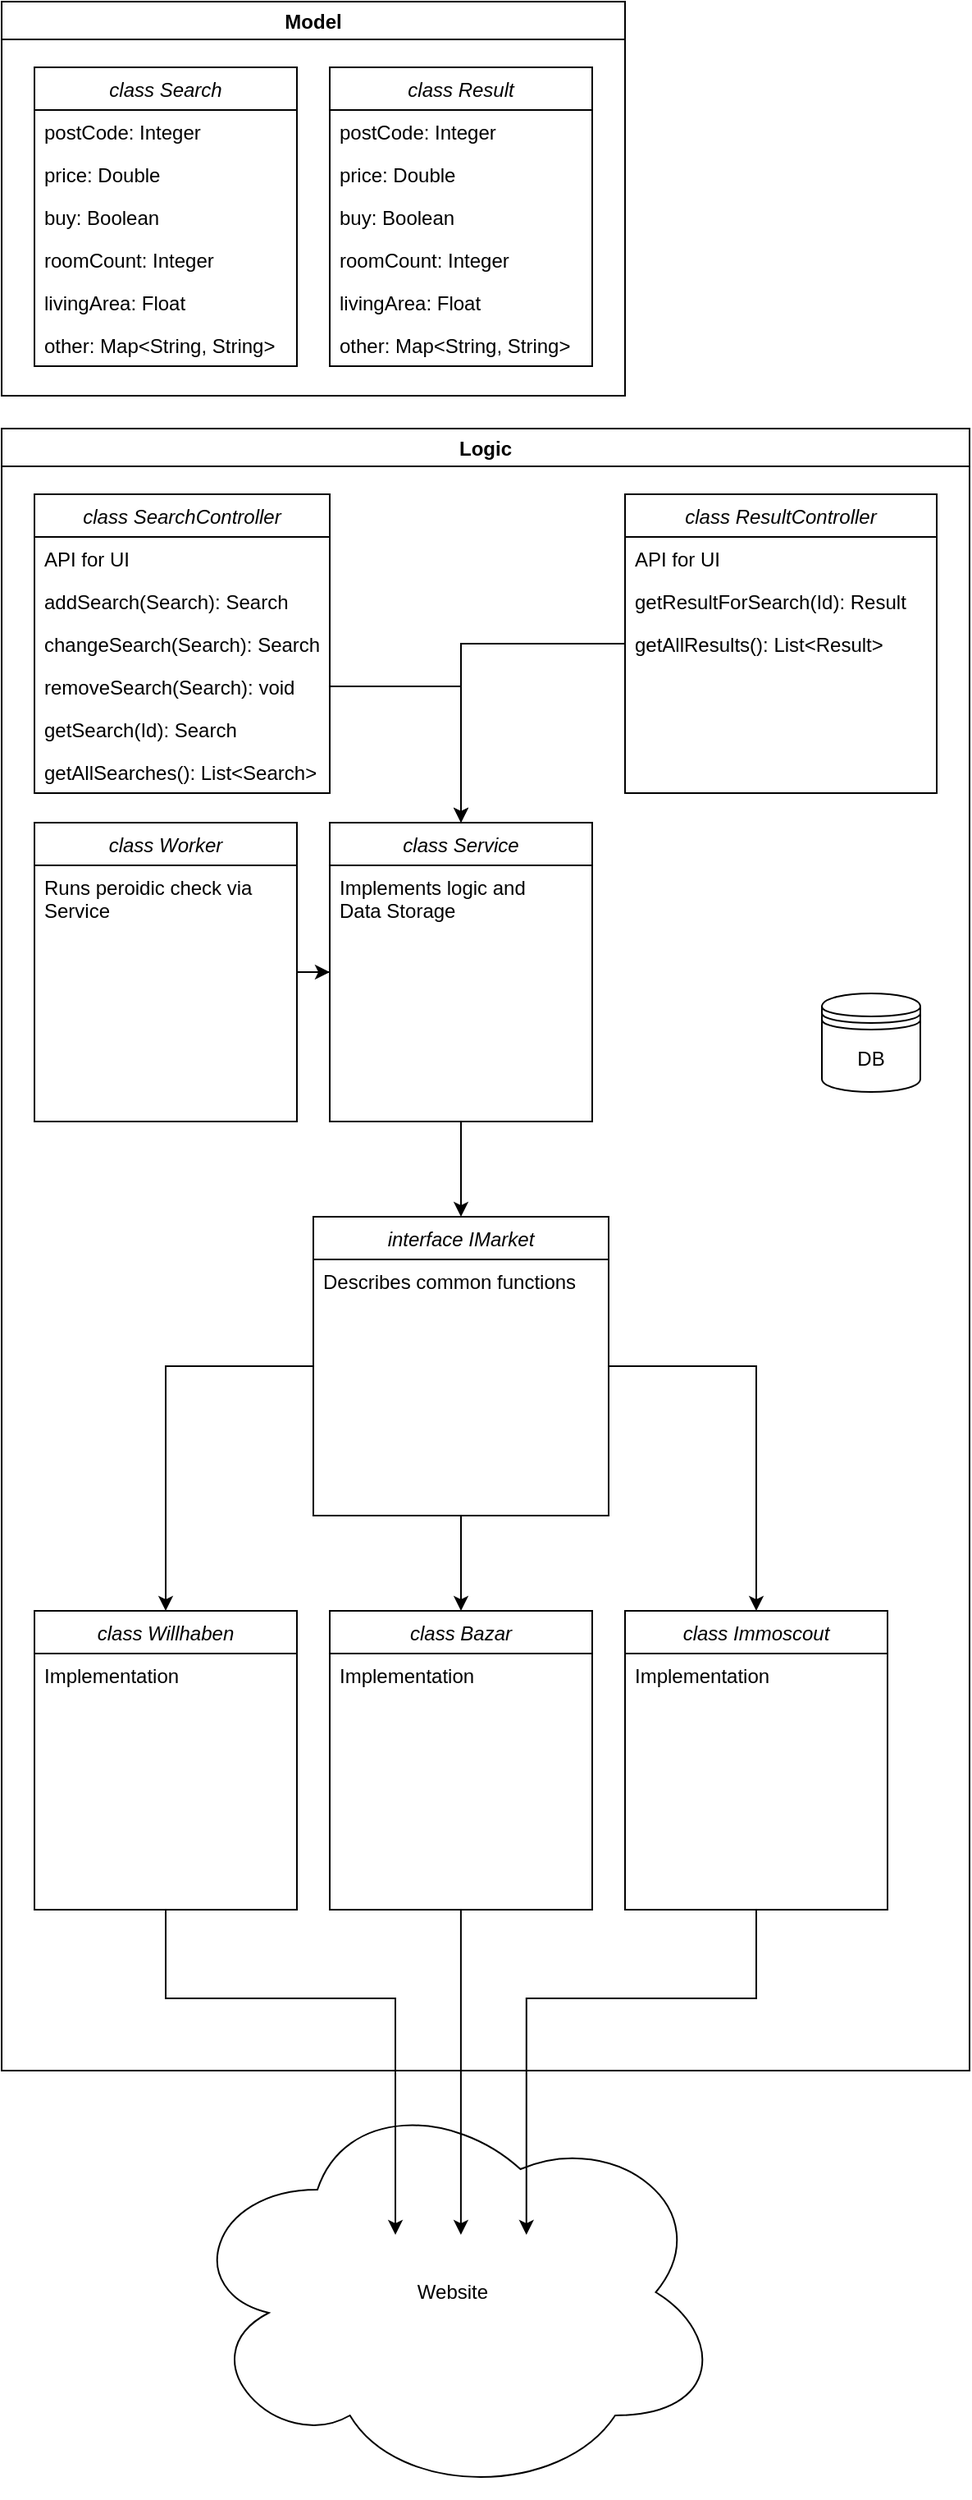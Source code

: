 <mxfile version="14.0.1" type="github">
  <diagram id="C5RBs43oDa-KdzZeNtuy" name="Page-1">
    <mxGraphModel dx="1422" dy="882" grid="1" gridSize="10" guides="1" tooltips="1" connect="1" arrows="1" fold="1" page="1" pageScale="1" pageWidth="827" pageHeight="1169" math="0" shadow="0">
      <root>
        <mxCell id="WIyWlLk6GJQsqaUBKTNV-0" />
        <mxCell id="WIyWlLk6GJQsqaUBKTNV-1" parent="WIyWlLk6GJQsqaUBKTNV-0" />
        <mxCell id="oMsuriaaTO9RG49VvE4l-25" value="Model" style="swimlane;" vertex="1" parent="WIyWlLk6GJQsqaUBKTNV-1">
          <mxGeometry x="40" y="40" width="380" height="240" as="geometry" />
        </mxCell>
        <mxCell id="zkfFHV4jXpPFQw0GAbJ--0" value="class Search" style="swimlane;fontStyle=2;align=center;verticalAlign=top;childLayout=stackLayout;horizontal=1;startSize=26;horizontalStack=0;resizeParent=1;resizeLast=0;collapsible=1;marginBottom=0;rounded=0;shadow=0;strokeWidth=1;" parent="oMsuriaaTO9RG49VvE4l-25" vertex="1">
          <mxGeometry x="20" y="40" width="160" height="182" as="geometry">
            <mxRectangle x="230" y="140" width="160" height="26" as="alternateBounds" />
          </mxGeometry>
        </mxCell>
        <mxCell id="zkfFHV4jXpPFQw0GAbJ--1" value="postCode: Integer" style="text;align=left;verticalAlign=top;spacingLeft=4;spacingRight=4;overflow=hidden;rotatable=0;points=[[0,0.5],[1,0.5]];portConstraint=eastwest;" parent="zkfFHV4jXpPFQw0GAbJ--0" vertex="1">
          <mxGeometry y="26" width="160" height="26" as="geometry" />
        </mxCell>
        <mxCell id="zkfFHV4jXpPFQw0GAbJ--2" value="price: Double" style="text;align=left;verticalAlign=top;spacingLeft=4;spacingRight=4;overflow=hidden;rotatable=0;points=[[0,0.5],[1,0.5]];portConstraint=eastwest;rounded=0;shadow=0;html=0;" parent="zkfFHV4jXpPFQw0GAbJ--0" vertex="1">
          <mxGeometry y="52" width="160" height="26" as="geometry" />
        </mxCell>
        <mxCell id="oMsuriaaTO9RG49VvE4l-17" value="buy: Boolean" style="text;align=left;verticalAlign=top;spacingLeft=4;spacingRight=4;overflow=hidden;rotatable=0;points=[[0,0.5],[1,0.5]];portConstraint=eastwest;rounded=0;shadow=0;html=0;" vertex="1" parent="zkfFHV4jXpPFQw0GAbJ--0">
          <mxGeometry y="78" width="160" height="26" as="geometry" />
        </mxCell>
        <mxCell id="zkfFHV4jXpPFQw0GAbJ--3" value="roomCount: Integer" style="text;align=left;verticalAlign=top;spacingLeft=4;spacingRight=4;overflow=hidden;rotatable=0;points=[[0,0.5],[1,0.5]];portConstraint=eastwest;rounded=0;shadow=0;html=0;" parent="zkfFHV4jXpPFQw0GAbJ--0" vertex="1">
          <mxGeometry y="104" width="160" height="26" as="geometry" />
        </mxCell>
        <mxCell id="oMsuriaaTO9RG49VvE4l-14" value="livingArea: Float" style="text;align=left;verticalAlign=top;spacingLeft=4;spacingRight=4;overflow=hidden;rotatable=0;points=[[0,0.5],[1,0.5]];portConstraint=eastwest;rounded=0;shadow=0;html=0;" vertex="1" parent="zkfFHV4jXpPFQw0GAbJ--0">
          <mxGeometry y="130" width="160" height="26" as="geometry" />
        </mxCell>
        <mxCell id="oMsuriaaTO9RG49VvE4l-16" value="other: Map&lt;String, String&gt;" style="text;align=left;verticalAlign=top;spacingLeft=4;spacingRight=4;overflow=hidden;rotatable=0;points=[[0,0.5],[1,0.5]];portConstraint=eastwest;rounded=0;shadow=0;html=0;" vertex="1" parent="zkfFHV4jXpPFQw0GAbJ--0">
          <mxGeometry y="156" width="160" height="26" as="geometry" />
        </mxCell>
        <mxCell id="oMsuriaaTO9RG49VvE4l-18" value="class Result" style="swimlane;fontStyle=2;align=center;verticalAlign=top;childLayout=stackLayout;horizontal=1;startSize=26;horizontalStack=0;resizeParent=1;resizeLast=0;collapsible=1;marginBottom=0;rounded=0;shadow=0;strokeWidth=1;" vertex="1" parent="oMsuriaaTO9RG49VvE4l-25">
          <mxGeometry x="200" y="40" width="160" height="182" as="geometry">
            <mxRectangle x="230" y="140" width="160" height="26" as="alternateBounds" />
          </mxGeometry>
        </mxCell>
        <mxCell id="oMsuriaaTO9RG49VvE4l-19" value="postCode: Integer" style="text;align=left;verticalAlign=top;spacingLeft=4;spacingRight=4;overflow=hidden;rotatable=0;points=[[0,0.5],[1,0.5]];portConstraint=eastwest;" vertex="1" parent="oMsuriaaTO9RG49VvE4l-18">
          <mxGeometry y="26" width="160" height="26" as="geometry" />
        </mxCell>
        <mxCell id="oMsuriaaTO9RG49VvE4l-20" value="price: Double" style="text;align=left;verticalAlign=top;spacingLeft=4;spacingRight=4;overflow=hidden;rotatable=0;points=[[0,0.5],[1,0.5]];portConstraint=eastwest;rounded=0;shadow=0;html=0;" vertex="1" parent="oMsuriaaTO9RG49VvE4l-18">
          <mxGeometry y="52" width="160" height="26" as="geometry" />
        </mxCell>
        <mxCell id="oMsuriaaTO9RG49VvE4l-21" value="buy: Boolean" style="text;align=left;verticalAlign=top;spacingLeft=4;spacingRight=4;overflow=hidden;rotatable=0;points=[[0,0.5],[1,0.5]];portConstraint=eastwest;rounded=0;shadow=0;html=0;" vertex="1" parent="oMsuriaaTO9RG49VvE4l-18">
          <mxGeometry y="78" width="160" height="26" as="geometry" />
        </mxCell>
        <mxCell id="oMsuriaaTO9RG49VvE4l-22" value="roomCount: Integer" style="text;align=left;verticalAlign=top;spacingLeft=4;spacingRight=4;overflow=hidden;rotatable=0;points=[[0,0.5],[1,0.5]];portConstraint=eastwest;rounded=0;shadow=0;html=0;" vertex="1" parent="oMsuriaaTO9RG49VvE4l-18">
          <mxGeometry y="104" width="160" height="26" as="geometry" />
        </mxCell>
        <mxCell id="oMsuriaaTO9RG49VvE4l-23" value="livingArea: Float" style="text;align=left;verticalAlign=top;spacingLeft=4;spacingRight=4;overflow=hidden;rotatable=0;points=[[0,0.5],[1,0.5]];portConstraint=eastwest;rounded=0;shadow=0;html=0;" vertex="1" parent="oMsuriaaTO9RG49VvE4l-18">
          <mxGeometry y="130" width="160" height="26" as="geometry" />
        </mxCell>
        <mxCell id="oMsuriaaTO9RG49VvE4l-24" value="other: Map&lt;String, String&gt;" style="text;align=left;verticalAlign=top;spacingLeft=4;spacingRight=4;overflow=hidden;rotatable=0;points=[[0,0.5],[1,0.5]];portConstraint=eastwest;rounded=0;shadow=0;html=0;" vertex="1" parent="oMsuriaaTO9RG49VvE4l-18">
          <mxGeometry y="156" width="160" height="26" as="geometry" />
        </mxCell>
        <mxCell id="oMsuriaaTO9RG49VvE4l-27" value="Logic" style="swimlane;" vertex="1" parent="WIyWlLk6GJQsqaUBKTNV-1">
          <mxGeometry x="40" y="300" width="590" height="1000" as="geometry" />
        </mxCell>
        <mxCell id="oMsuriaaTO9RG49VvE4l-28" value="class SearchController" style="swimlane;fontStyle=2;align=center;verticalAlign=top;childLayout=stackLayout;horizontal=1;startSize=26;horizontalStack=0;resizeParent=1;resizeLast=0;collapsible=1;marginBottom=0;rounded=0;shadow=0;strokeWidth=1;" vertex="1" parent="oMsuriaaTO9RG49VvE4l-27">
          <mxGeometry x="20" y="40" width="180" height="182" as="geometry">
            <mxRectangle x="230" y="140" width="160" height="26" as="alternateBounds" />
          </mxGeometry>
        </mxCell>
        <mxCell id="oMsuriaaTO9RG49VvE4l-219" value="API for UI" style="text;align=left;verticalAlign=top;spacingLeft=4;spacingRight=4;overflow=hidden;rotatable=0;points=[[0,0.5],[1,0.5]];portConstraint=eastwest;" vertex="1" parent="oMsuriaaTO9RG49VvE4l-28">
          <mxGeometry y="26" width="180" height="26" as="geometry" />
        </mxCell>
        <mxCell id="oMsuriaaTO9RG49VvE4l-29" value="addSearch(Search): Search" style="text;align=left;verticalAlign=top;spacingLeft=4;spacingRight=4;overflow=hidden;rotatable=0;points=[[0,0.5],[1,0.5]];portConstraint=eastwest;" vertex="1" parent="oMsuriaaTO9RG49VvE4l-28">
          <mxGeometry y="52" width="180" height="26" as="geometry" />
        </mxCell>
        <mxCell id="oMsuriaaTO9RG49VvE4l-30" value="changeSearch(Search): Search" style="text;align=left;verticalAlign=top;spacingLeft=4;spacingRight=4;overflow=hidden;rotatable=0;points=[[0,0.5],[1,0.5]];portConstraint=eastwest;rounded=0;shadow=0;html=0;" vertex="1" parent="oMsuriaaTO9RG49VvE4l-28">
          <mxGeometry y="78" width="180" height="26" as="geometry" />
        </mxCell>
        <mxCell id="oMsuriaaTO9RG49VvE4l-31" value="removeSearch(Search): void" style="text;align=left;verticalAlign=top;spacingLeft=4;spacingRight=4;overflow=hidden;rotatable=0;points=[[0,0.5],[1,0.5]];portConstraint=eastwest;rounded=0;shadow=0;html=0;" vertex="1" parent="oMsuriaaTO9RG49VvE4l-28">
          <mxGeometry y="104" width="180" height="26" as="geometry" />
        </mxCell>
        <mxCell id="oMsuriaaTO9RG49VvE4l-32" value="getSearch(Id): Search" style="text;align=left;verticalAlign=top;spacingLeft=4;spacingRight=4;overflow=hidden;rotatable=0;points=[[0,0.5],[1,0.5]];portConstraint=eastwest;rounded=0;shadow=0;html=0;" vertex="1" parent="oMsuriaaTO9RG49VvE4l-28">
          <mxGeometry y="130" width="180" height="26" as="geometry" />
        </mxCell>
        <mxCell id="oMsuriaaTO9RG49VvE4l-33" value="getAllSearches(): List&lt;Search&gt;" style="text;align=left;verticalAlign=top;spacingLeft=4;spacingRight=4;overflow=hidden;rotatable=0;points=[[0,0.5],[1,0.5]];portConstraint=eastwest;rounded=0;shadow=0;html=0;" vertex="1" parent="oMsuriaaTO9RG49VvE4l-28">
          <mxGeometry y="156" width="180" height="26" as="geometry" />
        </mxCell>
        <mxCell id="oMsuriaaTO9RG49VvE4l-202" style="edgeStyle=orthogonalEdgeStyle;rounded=0;orthogonalLoop=1;jettySize=auto;html=1;entryX=0.5;entryY=0;entryDx=0;entryDy=0;" edge="1" parent="oMsuriaaTO9RG49VvE4l-27" source="oMsuriaaTO9RG49VvE4l-35" target="oMsuriaaTO9RG49VvE4l-73">
          <mxGeometry relative="1" as="geometry" />
        </mxCell>
        <mxCell id="oMsuriaaTO9RG49VvE4l-35" value="class Service" style="swimlane;fontStyle=2;align=center;verticalAlign=top;childLayout=stackLayout;horizontal=1;startSize=26;horizontalStack=0;resizeParent=1;resizeLast=0;collapsible=1;marginBottom=0;rounded=0;shadow=0;strokeWidth=1;" vertex="1" parent="oMsuriaaTO9RG49VvE4l-27">
          <mxGeometry x="200" y="240" width="160" height="182" as="geometry">
            <mxRectangle x="230" y="140" width="160" height="26" as="alternateBounds" />
          </mxGeometry>
        </mxCell>
        <mxCell id="oMsuriaaTO9RG49VvE4l-41" value="Implements logic and&#xa;Data Storage" style="text;align=left;verticalAlign=top;spacingLeft=4;spacingRight=4;overflow=hidden;rotatable=0;points=[[0,0.5],[1,0.5]];portConstraint=eastwest;rounded=0;shadow=0;html=0;" vertex="1" parent="oMsuriaaTO9RG49VvE4l-35">
          <mxGeometry y="26" width="160" height="34" as="geometry" />
        </mxCell>
        <mxCell id="oMsuriaaTO9RG49VvE4l-205" style="edgeStyle=orthogonalEdgeStyle;rounded=0;orthogonalLoop=1;jettySize=auto;html=1;entryX=0.5;entryY=0;entryDx=0;entryDy=0;" edge="1" parent="oMsuriaaTO9RG49VvE4l-27" source="oMsuriaaTO9RG49VvE4l-44" target="oMsuriaaTO9RG49VvE4l-35">
          <mxGeometry relative="1" as="geometry" />
        </mxCell>
        <mxCell id="oMsuriaaTO9RG49VvE4l-44" value="class ResultController" style="swimlane;fontStyle=2;align=center;verticalAlign=top;childLayout=stackLayout;horizontal=1;startSize=26;horizontalStack=0;resizeParent=1;resizeLast=0;collapsible=1;marginBottom=0;rounded=0;shadow=0;strokeWidth=1;" vertex="1" parent="oMsuriaaTO9RG49VvE4l-27">
          <mxGeometry x="380" y="40" width="190" height="182" as="geometry">
            <mxRectangle x="230" y="140" width="160" height="26" as="alternateBounds" />
          </mxGeometry>
        </mxCell>
        <mxCell id="oMsuriaaTO9RG49VvE4l-220" value="API for UI" style="text;align=left;verticalAlign=top;spacingLeft=4;spacingRight=4;overflow=hidden;rotatable=0;points=[[0,0.5],[1,0.5]];portConstraint=eastwest;" vertex="1" parent="oMsuriaaTO9RG49VvE4l-44">
          <mxGeometry y="26" width="190" height="26" as="geometry" />
        </mxCell>
        <mxCell id="oMsuriaaTO9RG49VvE4l-50" value="getResultForSearch(Id): Result" style="text;align=left;verticalAlign=top;spacingLeft=4;spacingRight=4;overflow=hidden;rotatable=0;points=[[0,0.5],[1,0.5]];portConstraint=eastwest;rounded=0;shadow=0;html=0;" vertex="1" parent="oMsuriaaTO9RG49VvE4l-44">
          <mxGeometry y="52" width="190" height="26" as="geometry" />
        </mxCell>
        <mxCell id="oMsuriaaTO9RG49VvE4l-208" value="getAllResults(): List&lt;Result&gt;" style="text;align=left;verticalAlign=top;spacingLeft=4;spacingRight=4;overflow=hidden;rotatable=0;points=[[0,0.5],[1,0.5]];portConstraint=eastwest;rounded=0;shadow=0;html=0;" vertex="1" parent="oMsuriaaTO9RG49VvE4l-44">
          <mxGeometry y="78" width="190" height="26" as="geometry" />
        </mxCell>
        <mxCell id="oMsuriaaTO9RG49VvE4l-146" style="edgeStyle=orthogonalEdgeStyle;rounded=0;orthogonalLoop=1;jettySize=auto;html=1;" edge="1" parent="oMsuriaaTO9RG49VvE4l-27" source="oMsuriaaTO9RG49VvE4l-73" target="oMsuriaaTO9RG49VvE4l-137">
          <mxGeometry relative="1" as="geometry" />
        </mxCell>
        <mxCell id="oMsuriaaTO9RG49VvE4l-148" style="edgeStyle=orthogonalEdgeStyle;rounded=0;orthogonalLoop=1;jettySize=auto;html=1;" edge="1" parent="oMsuriaaTO9RG49VvE4l-27" source="oMsuriaaTO9RG49VvE4l-73" target="oMsuriaaTO9RG49VvE4l-130">
          <mxGeometry relative="1" as="geometry" />
        </mxCell>
        <mxCell id="oMsuriaaTO9RG49VvE4l-73" value="interface IMarket" style="swimlane;fontStyle=2;align=center;verticalAlign=top;childLayout=stackLayout;horizontal=1;startSize=26;horizontalStack=0;resizeParent=1;resizeLast=0;collapsible=1;marginBottom=0;rounded=0;shadow=0;strokeWidth=1;" vertex="1" parent="oMsuriaaTO9RG49VvE4l-27">
          <mxGeometry x="190" y="480" width="180" height="182" as="geometry">
            <mxRectangle x="230" y="140" width="160" height="26" as="alternateBounds" />
          </mxGeometry>
        </mxCell>
        <mxCell id="oMsuriaaTO9RG49VvE4l-77" value="Describes common functions" style="text;align=left;verticalAlign=top;spacingLeft=4;spacingRight=4;overflow=hidden;rotatable=0;points=[[0,0.5],[1,0.5]];portConstraint=eastwest;rounded=0;shadow=0;html=0;" vertex="1" parent="oMsuriaaTO9RG49VvE4l-73">
          <mxGeometry y="26" width="180" height="26" as="geometry" />
        </mxCell>
        <mxCell id="oMsuriaaTO9RG49VvE4l-123" value="class Willhaben" style="swimlane;fontStyle=2;align=center;verticalAlign=top;childLayout=stackLayout;horizontal=1;startSize=26;horizontalStack=0;resizeParent=1;resizeLast=0;collapsible=1;marginBottom=0;rounded=0;shadow=0;strokeWidth=1;" vertex="1" parent="oMsuriaaTO9RG49VvE4l-27">
          <mxGeometry x="20" y="720" width="160" height="182" as="geometry">
            <mxRectangle x="230" y="140" width="160" height="26" as="alternateBounds" />
          </mxGeometry>
        </mxCell>
        <mxCell id="oMsuriaaTO9RG49VvE4l-124" value="Implementation" style="text;align=left;verticalAlign=top;spacingLeft=4;spacingRight=4;overflow=hidden;rotatable=0;points=[[0,0.5],[1,0.5]];portConstraint=eastwest;" vertex="1" parent="oMsuriaaTO9RG49VvE4l-123">
          <mxGeometry y="26" width="160" height="26" as="geometry" />
        </mxCell>
        <mxCell id="oMsuriaaTO9RG49VvE4l-130" value="class Bazar" style="swimlane;fontStyle=2;align=center;verticalAlign=top;childLayout=stackLayout;horizontal=1;startSize=26;horizontalStack=0;resizeParent=1;resizeLast=0;collapsible=1;marginBottom=0;rounded=0;shadow=0;strokeWidth=1;" vertex="1" parent="oMsuriaaTO9RG49VvE4l-27">
          <mxGeometry x="200" y="720" width="160" height="182" as="geometry">
            <mxRectangle x="230" y="140" width="160" height="26" as="alternateBounds" />
          </mxGeometry>
        </mxCell>
        <mxCell id="oMsuriaaTO9RG49VvE4l-131" value="Implementation" style="text;align=left;verticalAlign=top;spacingLeft=4;spacingRight=4;overflow=hidden;rotatable=0;points=[[0,0.5],[1,0.5]];portConstraint=eastwest;" vertex="1" parent="oMsuriaaTO9RG49VvE4l-130">
          <mxGeometry y="26" width="160" height="26" as="geometry" />
        </mxCell>
        <mxCell id="oMsuriaaTO9RG49VvE4l-137" value="class Immoscout" style="swimlane;fontStyle=2;align=center;verticalAlign=top;childLayout=stackLayout;horizontal=1;startSize=26;horizontalStack=0;resizeParent=1;resizeLast=0;collapsible=1;marginBottom=0;rounded=0;shadow=0;strokeWidth=1;" vertex="1" parent="oMsuriaaTO9RG49VvE4l-27">
          <mxGeometry x="380" y="720" width="160" height="182" as="geometry">
            <mxRectangle x="230" y="140" width="160" height="26" as="alternateBounds" />
          </mxGeometry>
        </mxCell>
        <mxCell id="oMsuriaaTO9RG49VvE4l-138" value="Implementation" style="text;align=left;verticalAlign=top;spacingLeft=4;spacingRight=4;overflow=hidden;rotatable=0;points=[[0,0.5],[1,0.5]];portConstraint=eastwest;" vertex="1" parent="oMsuriaaTO9RG49VvE4l-137">
          <mxGeometry y="26" width="160" height="26" as="geometry" />
        </mxCell>
        <mxCell id="oMsuriaaTO9RG49VvE4l-147" style="edgeStyle=orthogonalEdgeStyle;rounded=0;orthogonalLoop=1;jettySize=auto;html=1;exitX=0;exitY=0.5;exitDx=0;exitDy=0;entryX=0.5;entryY=0;entryDx=0;entryDy=0;" edge="1" parent="oMsuriaaTO9RG49VvE4l-27" source="oMsuriaaTO9RG49VvE4l-73" target="oMsuriaaTO9RG49VvE4l-123">
          <mxGeometry relative="1" as="geometry">
            <mxPoint x="200" y="545" as="sourcePoint" />
          </mxGeometry>
        </mxCell>
        <mxCell id="oMsuriaaTO9RG49VvE4l-207" style="edgeStyle=orthogonalEdgeStyle;rounded=0;orthogonalLoop=1;jettySize=auto;html=1;entryX=0.5;entryY=0;entryDx=0;entryDy=0;" edge="1" parent="oMsuriaaTO9RG49VvE4l-27" source="oMsuriaaTO9RG49VvE4l-31" target="oMsuriaaTO9RG49VvE4l-35">
          <mxGeometry relative="1" as="geometry" />
        </mxCell>
        <mxCell id="oMsuriaaTO9RG49VvE4l-215" value="DB" style="shape=datastore;whiteSpace=wrap;html=1;" vertex="1" parent="oMsuriaaTO9RG49VvE4l-27">
          <mxGeometry x="500" y="344" width="60" height="60" as="geometry" />
        </mxCell>
        <mxCell id="oMsuriaaTO9RG49VvE4l-218" style="edgeStyle=orthogonalEdgeStyle;rounded=0;orthogonalLoop=1;jettySize=auto;html=1;entryX=0;entryY=0.5;entryDx=0;entryDy=0;" edge="1" parent="oMsuriaaTO9RG49VvE4l-27" source="oMsuriaaTO9RG49VvE4l-216" target="oMsuriaaTO9RG49VvE4l-35">
          <mxGeometry relative="1" as="geometry" />
        </mxCell>
        <mxCell id="oMsuriaaTO9RG49VvE4l-216" value="class Worker" style="swimlane;fontStyle=2;align=center;verticalAlign=top;childLayout=stackLayout;horizontal=1;startSize=26;horizontalStack=0;resizeParent=1;resizeLast=0;collapsible=1;marginBottom=0;rounded=0;shadow=0;strokeWidth=1;" vertex="1" parent="oMsuriaaTO9RG49VvE4l-27">
          <mxGeometry x="20" y="240" width="160" height="182" as="geometry">
            <mxRectangle x="230" y="140" width="160" height="26" as="alternateBounds" />
          </mxGeometry>
        </mxCell>
        <mxCell id="oMsuriaaTO9RG49VvE4l-217" value="Runs peroidic check via&#xa;Service" style="text;align=left;verticalAlign=top;spacingLeft=4;spacingRight=4;overflow=hidden;rotatable=0;points=[[0,0.5],[1,0.5]];portConstraint=eastwest;rounded=0;shadow=0;html=0;" vertex="1" parent="oMsuriaaTO9RG49VvE4l-216">
          <mxGeometry y="26" width="160" height="34" as="geometry" />
        </mxCell>
        <mxCell id="oMsuriaaTO9RG49VvE4l-211" value="Website" style="ellipse;shape=cloud;whiteSpace=wrap;html=1;" vertex="1" parent="WIyWlLk6GJQsqaUBKTNV-1">
          <mxGeometry x="150" y="1310" width="330" height="250" as="geometry" />
        </mxCell>
        <mxCell id="oMsuriaaTO9RG49VvE4l-212" style="edgeStyle=orthogonalEdgeStyle;rounded=0;orthogonalLoop=1;jettySize=auto;html=1;entryX=0.394;entryY=0.36;entryDx=0;entryDy=0;entryPerimeter=0;" edge="1" parent="WIyWlLk6GJQsqaUBKTNV-1" source="oMsuriaaTO9RG49VvE4l-123" target="oMsuriaaTO9RG49VvE4l-211">
          <mxGeometry relative="1" as="geometry" />
        </mxCell>
        <mxCell id="oMsuriaaTO9RG49VvE4l-213" style="edgeStyle=orthogonalEdgeStyle;rounded=0;orthogonalLoop=1;jettySize=auto;html=1;entryX=0.515;entryY=0.36;entryDx=0;entryDy=0;entryPerimeter=0;" edge="1" parent="WIyWlLk6GJQsqaUBKTNV-1" source="oMsuriaaTO9RG49VvE4l-130" target="oMsuriaaTO9RG49VvE4l-211">
          <mxGeometry relative="1" as="geometry" />
        </mxCell>
        <mxCell id="oMsuriaaTO9RG49VvE4l-214" style="edgeStyle=orthogonalEdgeStyle;rounded=0;orthogonalLoop=1;jettySize=auto;html=1;entryX=0.636;entryY=0.36;entryDx=0;entryDy=0;entryPerimeter=0;" edge="1" parent="WIyWlLk6GJQsqaUBKTNV-1" source="oMsuriaaTO9RG49VvE4l-137" target="oMsuriaaTO9RG49VvE4l-211">
          <mxGeometry relative="1" as="geometry" />
        </mxCell>
      </root>
    </mxGraphModel>
  </diagram>
</mxfile>
